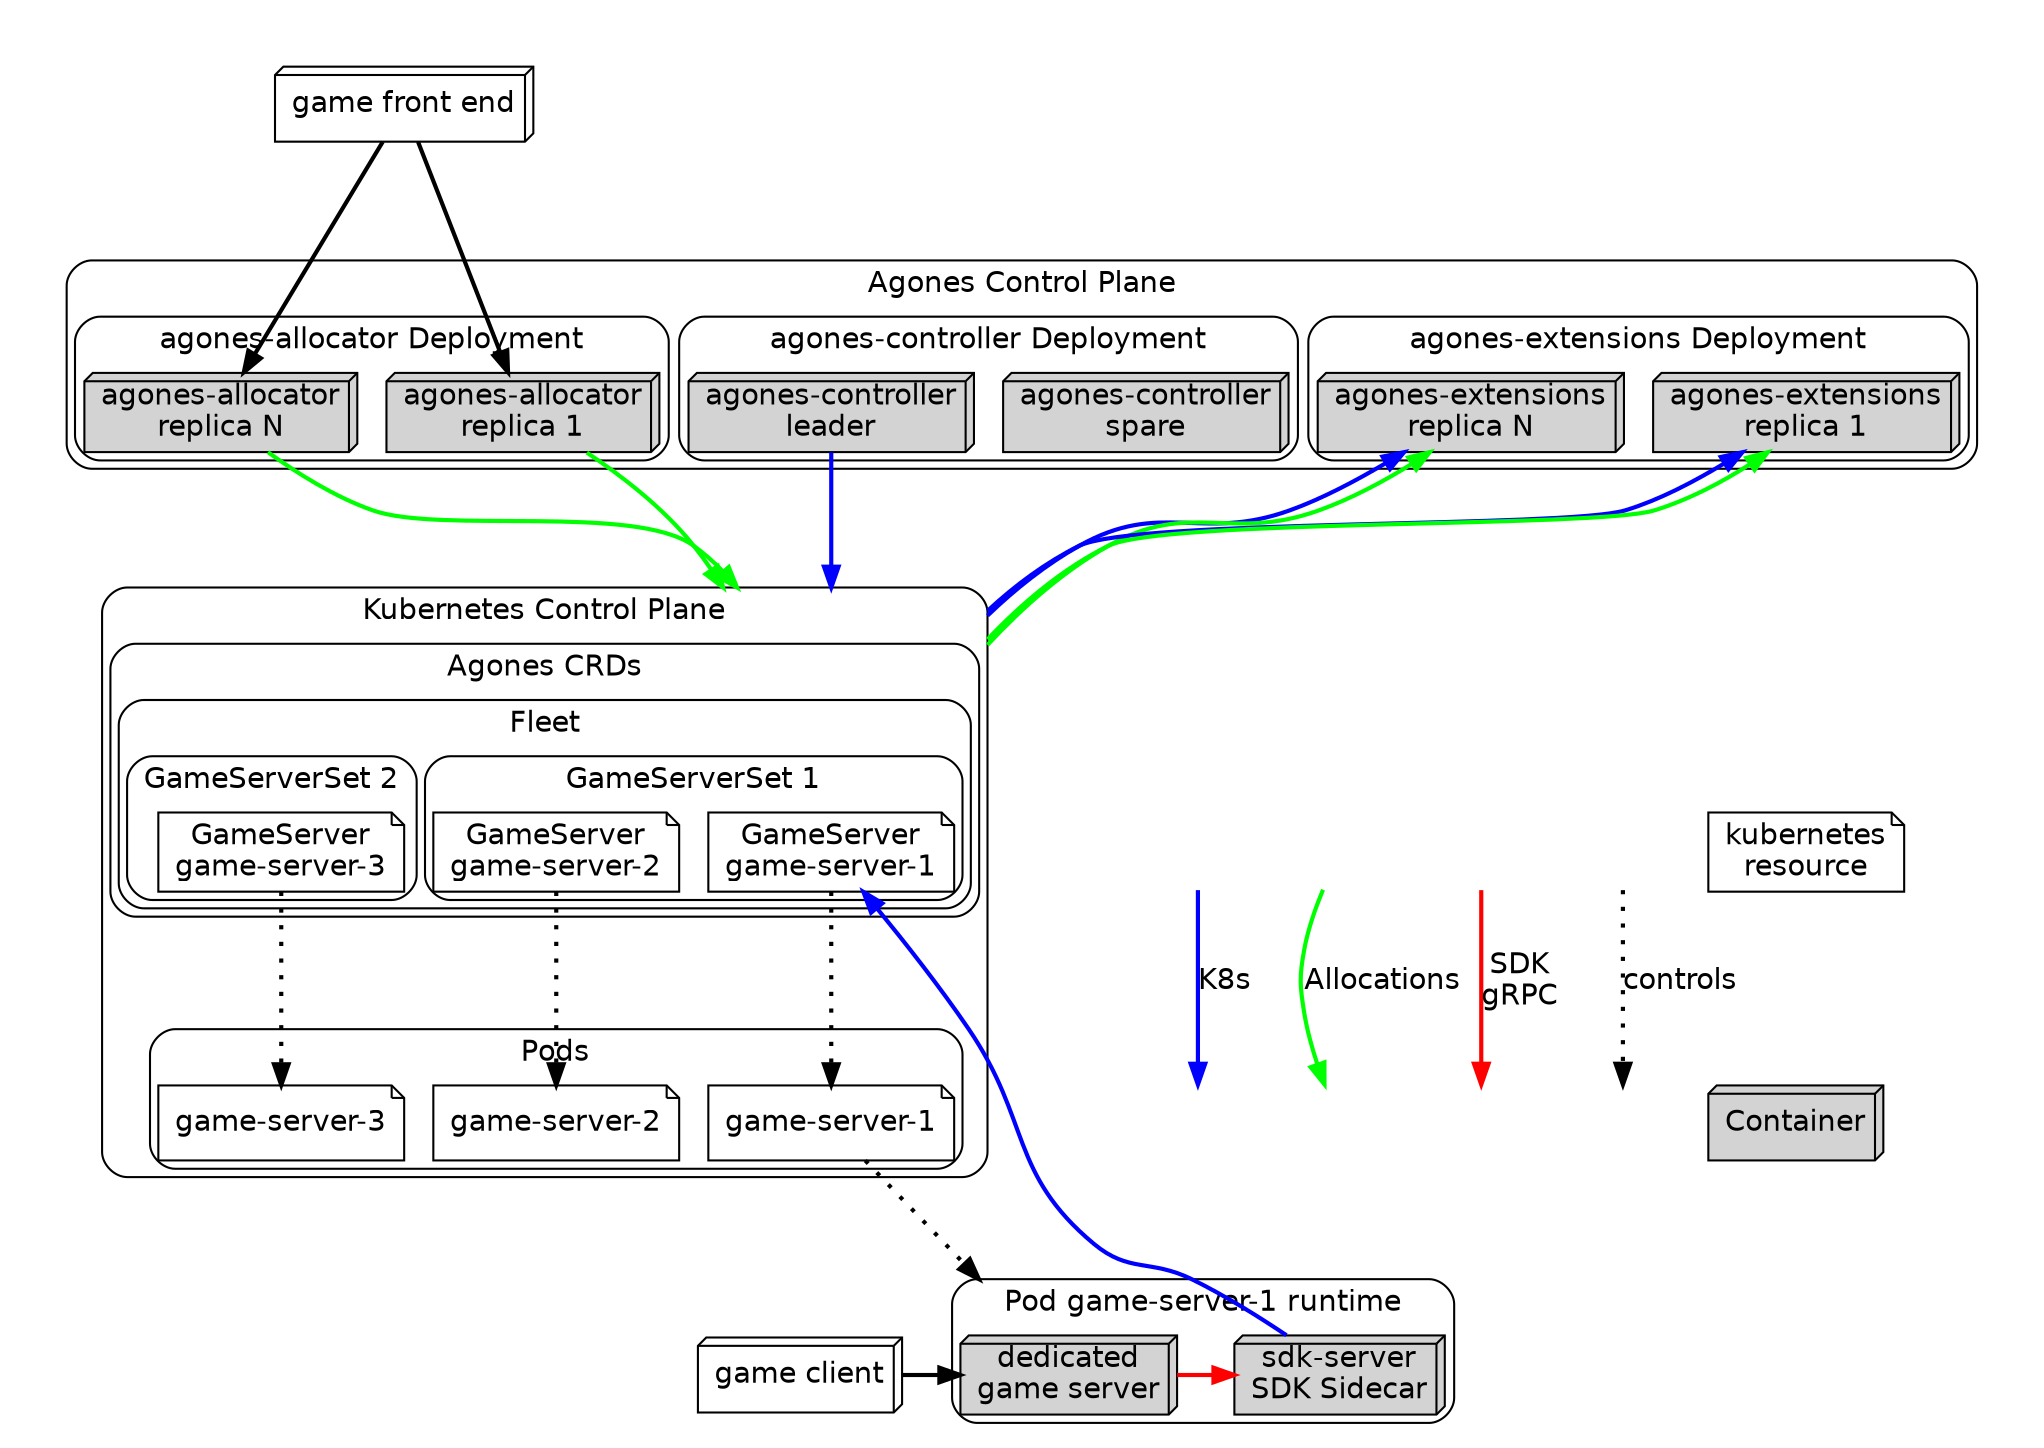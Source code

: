 digraph {
    compound=true
    graph [fontname = "helvetica", style="rounded", nodesep=0.2, newrank="true"]
    node [fontname = "helvetica", shape="box3d"]
    edge [fontname = "helvetica", pad="0.2", penwidth="2"]

    subgraph cluster_invisible_margin0 {
        style="invis"
        graph[margin=20]
        rank="source"

        GameFrontEnd [ label= "game front end" ]
    }

    subgraph cluster_invisible_margin1 {
        style="invis"
        graph[margin=20]
        rank="same"
        // rank="source"

        subgraph cluster_acp {
            label="Agones Control Plane"
            graph[margin=4, style="rounded"]

            subgraph cluster_allocator {
                label="agones-allocator Deployment";
                rank="same"

                AllocatorN [ label = "agones-allocator\nreplica N", style="filled" ]
                Allocator1 [ label = "agones-allocator\nreplica 1", style="filled" ]
            }
            subgraph cluster_controller {
                label="agones-controller Deployment";
                rank="same"

                ControllerSpare [ label = "agones-controller\nspare", style="filled" ]
                Controller [ label = "agones-controller\nleader", style="filled" ]
            }
            subgraph cluster_extensions {
                label="agones-extensions Deployment";
                rank="same"

                ExtensionsN [ label = "agones-extensions\nreplica N", style="filled" ]
                Extensions1 [ label = "agones-extensions\nreplica 1", style="filled" ]
            }
        }
    }

    GameFrontEnd -> AllocatorN
    GameFrontEnd -> Allocator1

    subgraph cluster_invisible_margin2 {
        style="invis"
        graph[margin=20]

        subgraph cluster_kcp {
            label="Kubernetes Control Plane"
            graph[margin=4, style="rounded"]
            node[shape="note"]

            subgraph cluster_agones_crds {
                label="Agones CRDs"
                rank="same"

                subgraph cluster_fleet {
                    label="Fleet"

                    subgraph cluster_gss_2 {
                        label="GameServerSet 2"
                        graph[style=rounded]

                        GameServer3 [ label = "GameServer\ngame-server-3" ]
                    }

                    subgraph cluster_gss_1 {
                        label="GameServerSet 1"
                        graph[style=rounded]

                        GameServer2 [ label = "GameServer\ngame-server-2" ]
                        GameServer1 [ label = "GameServer\ngame-server-1" ]
                    }
                }
            }
            subgraph cluster_pods {
                label="Pods"
                rank="same"

                Pod1 [ label = "game-server-1" ]
                Pod2 [ label = "game-server-2" ]
                Pod3 [ label = "game-server-3" ]
            }
            GameServer1 -> Pod1 [ style="dotted" ]
            GameServer2 -> Pod2 [ style="dotted" ]
            GameServer3 -> Pod3 [ style="dotted" ]
        }
    }

    subgraph cluster_invisible_key {
        style="invis"
        graph[margin=20, nodesep=1]

        subgraph cluster_key_top {
            style="invis"

            k8s_top [ label="", style="invis" ]
            gsa_top [ label="", style="invis" ]
            sdk_top [ label="", style="invis" ]
            control_top [ label="", style="invis" ]

            KubeResource [label="kubernetes\nresource", shape="note" ]
        }

        subgraph cluster_key_bottom {
            k8s_bottom [label="", style="invis"]
            gsa_bottom [ label="", style="invis" ]
            sdk_bottom [label="", style="invis"]
            control_bottom [label="", style="invis"]

            Container [style="filled"]
        }

        KubeResource -> Container [ style="invis" ]
        k8s_top -> k8s_bottom [ color="blue", label="K8s"  ]
        gsa_top -> gsa_bottom [ color="green", label="Allocations"  ]
        sdk_top -> sdk_bottom [ color="red", label="SDK\ngRPC" ]
        control_top -> control_bottom [ style="dotted", label="controls" ]

    }

    subgraph cluster_invisible_margin3 {
        style="invis"
        graph[margin=0]
        rank="sink"

        subgraph cluster_pod {
            label="Pod game-server-1 runtime"
            graph[margin=4, style="rounded"]

            SDKServer [ label = "sdk-server\nSDK Sidecar", style="filled" ]
            GameServerContainer [ label = "dedicated\ngame server", style="filled" ]
            GameServerContainer -> SDKServer [ color="red" ]
        }

        GameClient [ label="game client" ]
        GameClient -> GameServerContainer

        // force position using invisible edges
        k8s_bottom -> SDKServer [ style="invis" ]
        gsa_bottom -> SDKServer [ style="invis" ]
        sdk_bottom -> SDKServer [ style="invis" ]
        control_bottom -> SDKServer [ style="invis" ]
        Container -> SDKServer[ style="invis" ]
    }

    GameServer1 -> Extensions1 [ ltail="cluster_kcp", color="blue" ]
    GameServer1 -> ExtensionsN [ ltail="cluster_kcp", color="blue" ]
    GameServer1 -> Extensions1 [ ltail="cluster_kcp", color="green", constraint=false ]
    GameServer1 -> ExtensionsN [ ltail="cluster_kcp", color="green", constraint=false ]
    Controller -> GameServer1 [ lhead="cluster_kcp", color="blue" ]
    Allocator1 -> GameServer1 [ lhead="cluster_kcp", color="green" ]
    AllocatorN -> GameServer1 [ lhead="cluster_kcp", color="green" ]
    SDKServer -> GameServer1 [ color="blue" ]

    Pod1 -> GameServerContainer [ lhead="cluster_pod", style="dotted" ]
}
